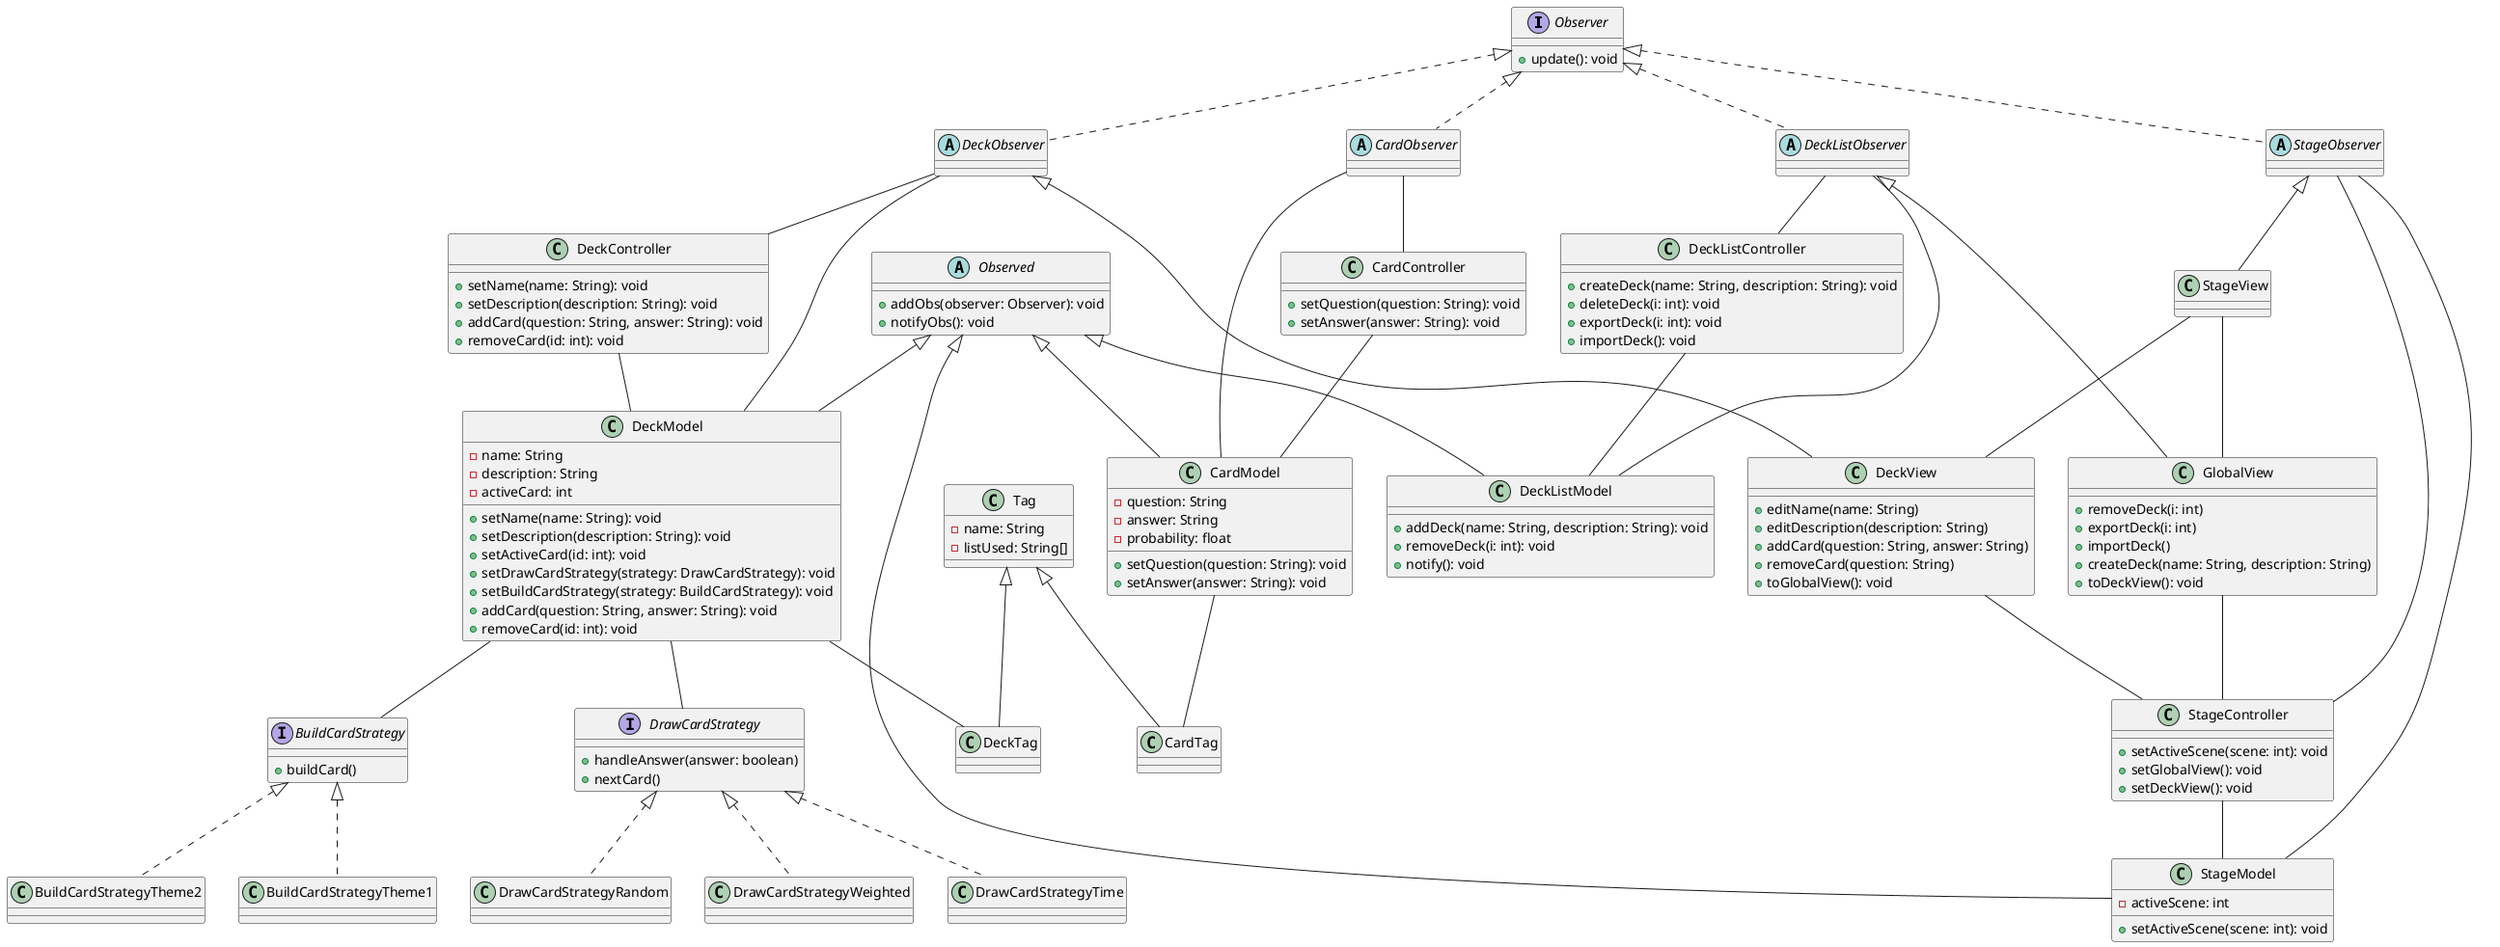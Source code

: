 @startuml
interface Observer {
    + update(): void
}

abstract class CardObserver implements Observer {
}

abstract class DeckObserver implements Observer {
}

abstract class DeckListObserver implements Observer {
}

abstract class StageObserver implements Observer {
}

abstract class Observed {
    + addObs(observer: Observer): void
    + notifyObs(): void
}

class GlobalView extends DeckListObserver {
    + removeDeck(i: int)
    + exportDeck(i: int)
    + importDeck()
    + createDeck(name: String, description: String)
    + toDeckView(): void
}

class DeckView extends DeckObserver {
    + editName(name: String)
    + editDescription(description: String)
    + addCard(question: String, answer: String)
    + removeCard(question: String)
    + toGlobalView(): void
}

class StageView extends StageObserver {
}

class DeckListModel extends Observed {
    + addDeck(name: String, description: String): void
    + removeDeck(i: int): void
    + notify(): void
}

class DeckModel extends Observed {
    - name: String
    - description: String
    - activeCard: int
    + setName(name: String): void
    + setDescription(description: String): void
    + setActiveCard(id: int): void
    + setDrawCardStrategy(strategy: DrawCardStrategy): void
    + setBuildCardStrategy(strategy: BuildCardStrategy): void
    + addCard(question: String, answer: String): void
    + removeCard(id: int): void
}

class CardModel extends Observed {
    - question: String
    - answer: String
    - probability: float
    + setQuestion(question: String): void
    + setAnswer(answer: String): void
}

class StageModel extends Observed {
    - activeScene: int
    + setActiveScene(scene: int): void
}

class DeckListController {
    + createDeck(name: String, description: String): void
    + deleteDeck(i: int): void
    + exportDeck(i: int): void
    + importDeck(): void
}

class DeckController {
    + setName(name: String): void
    + setDescription(description: String): void
    + addCard(question: String, answer: String): void
    + removeCard(id: int): void
}

class CardController {
    + setQuestion(question: String): void
    + setAnswer(answer: String): void
}

class StageController {
    + setActiveScene(scene: int): void
    + setGlobalView(): void
    + setDeckView(): void
}

class Tag {
    - name: String
    - listUsed: String[]
}

class CardTag extends Tag {
}

class DeckTag extends Tag {
}

interface DrawCardStrategy {
    + handleAnswer(answer: boolean)
    + nextCard()
}

interface BuildCardStrategy {
    + buildCard()
}

class BuildCardStrategyTheme1 implements BuildCardStrategy {
}

class BuildCardStrategyTheme2 implements BuildCardStrategy {
}

class DrawCardStrategyRandom implements DrawCardStrategy {
}

class DrawCardStrategyWeighted implements DrawCardStrategy {
}

class DrawCardStrategyTime implements DrawCardStrategy {
}

CardObserver -- CardModel
DeckObserver -- DeckModel
DeckListObserver -- DeckListModel
StageObserver -- StageModel

CardObserver -- CardController
DeckObserver -- DeckController
DeckListObserver -- DeckListController
StageObserver -- StageController

CardController -- CardModel
DeckController -- DeckModel
DeckListController -- DeckListModel
StageController -- StageModel

DeckModel -- DrawCardStrategy
DeckModel -- BuildCardStrategy

GlobalView -- StageController
DeckView -- StageController

StageView -- DeckView
StageView -- GlobalView

CardModel -- CardTag
DeckModel -- DeckTag

@enduml
